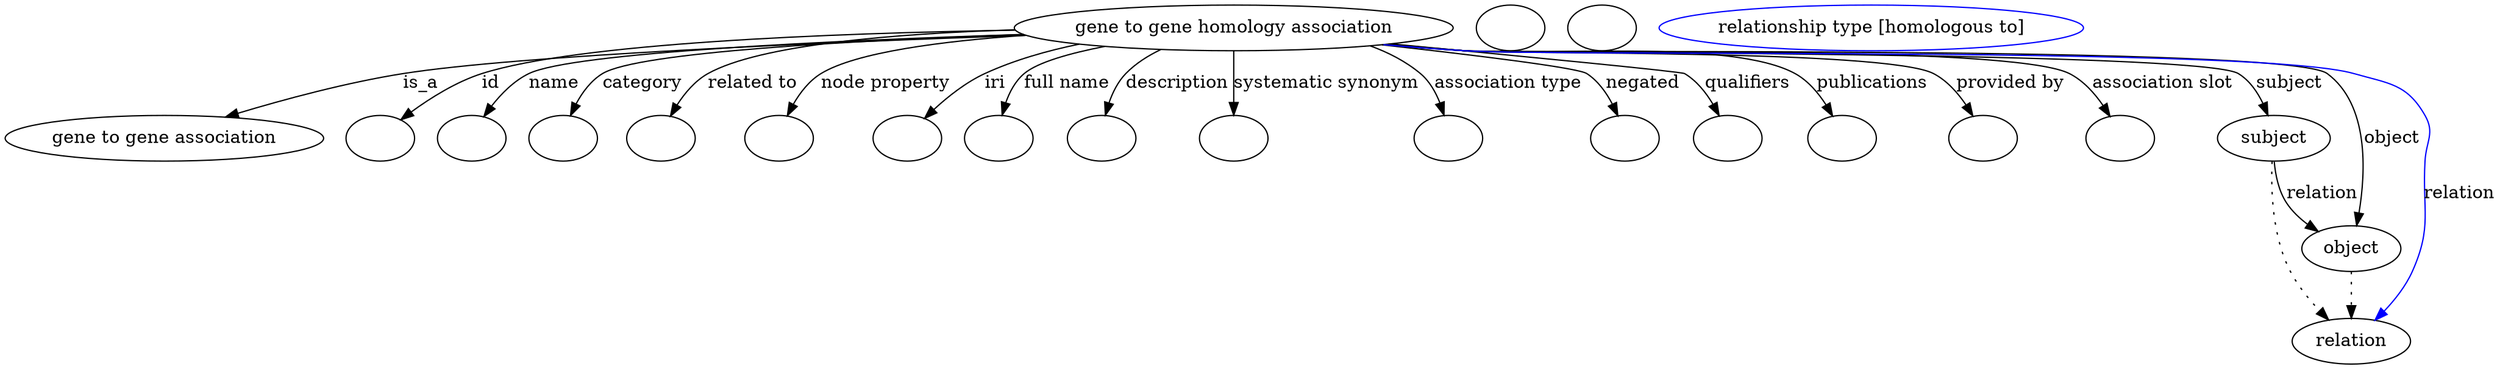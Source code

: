 digraph {
	graph [bb="0,0,1639.1,281"];
	node [label="\N"];
	"gene to gene homology association"	 [height=0.5,
		label="gene to gene homology association",
		pos="824.3,263",
		width=3.7327];
	"gene to gene association"	 [height=0.5,
		pos="96.3,177",
		width=2.675];
	"gene to gene homology association" -> "gene to gene association"	 [label=is_a,
		lp="283.58,220",
		pos="e,141.86,192.87 695.66,257.78 558.42,251.65 350.19,240.57 271.75,227 230.85,219.92 185.84,206.99 151.65,196.05"];
	id	 [color=black,
		height=0.5,
		label="",
		pos="237.3,177",
		width=0.75];
	"gene to gene homology association" -> id	 [color=black,
		label=id,
		lp="339.75,220",
		pos="e,256.56,190.03 692.7,259.33 570.67,254.85 398.46,245.46 333.41,227 309,220.07 283.62,206.56 265.08,195.33",
		style=solid];
	name	 [color=black,
		height=0.5,
		label="",
		pos="309.3,177",
		width=0.75];
	"gene to gene homology association" -> name	 [color=black,
		label=name,
		lp="388.46,220",
		pos="e,323.88,192.62 698.43,256.69 575.49,249.93 402.63,238.59 372.98,227 357.45,220.93 342.64,209.75 331.22,199.5",
		style=solid];
	category	 [color=black,
		height=0.5,
		label="",
		pos="381.3,177",
		width=0.75];
	"gene to gene homology association" -> category	 [color=black,
		label=category,
		lp="447.4,220",
		pos="e,390.63,193.97 698.75,256.55 590.28,250.19 447.22,239.61 423.11,227 412.36,221.38 403.28,211.7 396.36,202.34",
		style=solid];
	"related to"	 [color=black,
		height=0.5,
		label="",
		pos="453.3,177",
		width=0.75];
	"gene to gene homology association" -> "related to"	 [color=black,
		label="related to",
		lp="516.54,220",
		pos="e,461.24,194.35 704.14,254.81 615.94,248.01 508.42,237.73 489.83,227 480.19,221.44 472.38,212.2 466.49,203.17",
		style=solid];
	"node property"	 [color=black,
		height=0.5,
		label="",
		pos="526.3,177",
		width=0.75];
	"gene to gene homology association" -> "node property"	 [color=black,
		label="node property",
		lp="599.37,220",
		pos="e,533.66,194.7 700.9,255.81 644.01,250.58 583.9,241.74 560.16,227 551.17,221.42 544,212.47 538.62,203.67",
		style=solid];
	iri	 [color=black,
		height=0.5,
		label="",
		pos="598.3,177",
		width=0.75];
	"gene to gene homology association" -> iri	 [color=black,
		label=iri,
		lp="672.52,220",
		pos="e,614.28,191.84 735,249.47 711.86,244.16 687.39,236.88 665.86,227 650.13,219.78 634.47,208.52 622.19,198.5",
		style=solid];
	"full name"	 [color=black,
		height=0.5,
		label="",
		pos="670.3,177",
		width=0.75];
	"gene to gene homology association" -> "full name"	 [color=black,
		label="full name",
		lp="719.93,220",
		pos="e,674.39,195.08 748.91,248.08 724.91,242.12 702.21,234.82 693.04,227 686.16,221.13 681.25,212.75 677.8,204.51",
		style=solid];
	description	 [color=black,
		height=0.5,
		label="",
		pos="742.3,177",
		width=0.75];
	"gene to gene homology association" -> description	 [color=black,
		label=description,
		lp="789.4,220",
		pos="e,744.64,195.26 781.17,245.81 772.6,240.8 764.33,234.57 758.09,227 752.94,220.75 749.46,212.8 747.12,205.09",
		style=solid];
	"systematic synonym"	 [color=black,
		height=0.5,
		label="",
		pos="824.3,177",
		width=0.75];
	"gene to gene homology association" -> "systematic synonym"	 [color=black,
		label="systematic synonym",
		lp="881.27,220",
		pos="e,824.3,195.21 824.3,244.76 824.3,233.36 824.3,218.43 824.3,205.49",
		style=solid];
	"association type"	 [color=black,
		height=0.5,
		label="",
		pos="961.3,177",
		width=0.75];
	"gene to gene homology association" -> "association type"	 [color=black,
		label="association type",
		lp="995.21,220",
		pos="e,957.38,194.95 903.01,248.27 916.19,243.16 928.93,236.28 939.3,227 945.93,221.07 950.66,212.76 953.99,204.63",
		style=solid];
	negated	 [color=black,
		height=0.5,
		label="",
		pos="1071.3,177",
		width=0.75];
	"gene to gene homology association" -> negated	 [color=black,
		label=negated,
		lp="1079.1,220",
		pos="e,1066.1,195.02 923.66,250.81 977.05,243.54 1034,234.33 1044.3,227 1052.1,221.43 1057.9,212.86 1062.1,204.39",
		style=solid];
	qualifiers	 [color=black,
		height=0.5,
		label="",
		pos="1143.3,177",
		width=0.75];
	"gene to gene homology association" -> qualifiers	 [color=black,
		label=qualifiers,
		lp="1147.4,220",
		pos="e,1134.8,194.28 922.49,250.64 1003.1,240.46 1104.3,227.59 1105.3,227 1115.2,221.29 1123.3,211.91 1129.5,202.8",
		style=solid];
	publications	 [color=black,
		height=0.5,
		label="",
		pos="1216.3,177",
		width=0.75];
	"gene to gene homology association" -> publications	 [color=black,
		label=publications,
		lp="1227.5,220",
		pos="e,1207.6,194.46 920.39,250.37 936.06,248.47 952.12,246.61 967.3,245 1013.9,240.07 1136.1,249.33 1177.3,227 1187.4,221.51 1195.8,\
212.16 1202.1,203.02",
		style=solid];
	"provided by"	 [color=black,
		height=0.5,
		label="",
		pos="1307.3,177",
		width=0.75];
	"gene to gene homology association" -> "provided by"	 [color=black,
		label="provided by",
		lp="1317.9,220",
		pos="e,1298,194.1 919.2,250.18 935.24,248.26 951.73,246.45 967.3,245 1033.4,238.85 1206,256.82 1265.3,227 1276.2,221.54 1285.3,211.88 \
1292.2,202.51",
		style=solid];
	"association slot"	 [color=black,
		height=0.5,
		label="",
		pos="1397.3,177",
		width=0.75];
	"gene to gene homology association" -> "association slot"	 [color=black,
		label="association slot",
		lp="1417.3,220",
		pos="e,1388,194.16 918.42,250.08 934.69,248.15 951.47,246.36 967.3,245 1010.3,241.3 1316.6,246.13 1355.3,227 1366.2,221.61 1375.3,211.97 \
1382.3,202.58",
		style=solid];
	subject	 [height=0.5,
		pos="1490.3,177",
		width=0.97656];
	"gene to gene homology association" -> subject	 [color=black,
		label=subject,
		lp="1497.1,220",
		pos="e,1485.9,194.97 917.64,250.04 934.16,248.09 951.21,246.3 967.3,245 994.84,242.77 1440.9,241.76 1464.3,227 1472.5,221.83 1478.2,213.21 \
1482.2,204.56",
		style=solid];
	object	 [height=0.5,
		pos="1545.3,91",
		width=0.88096];
	"gene to gene homology association" -> object	 [color=black,
		label=object,
		lp="1569.4,177",
		pos="e,1548.9,109.23 917.63,249.99 934.15,248.04 951.21,246.27 967.3,245 998,242.57 1496,244.61 1521.3,227 1554.5,203.84 1554.4,152.04 \
1550.4,119.47",
		style=solid];
	relation	 [height=0.5,
		pos="1545.3,18",
		width=1.031];
	"gene to gene homology association" -> relation	 [color=blue,
		label=relation,
		lp="1617.7,134",
		pos="e,1561.5,34.261 917.63,249.97 934.15,248.03 951.21,246.26 967.3,245 1031.1,240 1482.4,246.81 1543.3,227 1567.3,219.18 1578.5,217.34 \
1590.3,195 1598.6,179.37 1600,111.27 1586.3,73 1582.3,61.839 1575.2,51.042 1568.1,42.015",
		style=solid];
	subject -> object	 [label=relation,
		lp="1526.7,134",
		pos="e,1524.8,105.22 1492.9,158.86 1494.9,148.88 1498.5,136.62 1504.5,127 1508,121.55 1512.5,116.45 1517.2,111.89"];
	subject -> relation	 [pos="e,1529.7,34.504 1489.9,158.94 1490,137.58 1492.2,101.32 1504.3,73 1508.9,62.095 1516.2,51.356 1523.3,42.302",
		style=dotted];
	"gene to gene association subject"	 [color=black,
		height=0.5,
		label="",
		pos="1003.3,263",
		width=0.75];
	object -> relation	 [pos="e,1545.3,36.09 1545.3,72.955 1545.3,64.883 1545.3,55.176 1545.3,46.182",
		style=dotted];
	"gene to gene association object"	 [color=black,
		height=0.5,
		label="",
		pos="1075.3,263",
		width=0.75];
	"gene to gene homology association relation"	 [color=blue,
		height=0.5,
		label="relationship type [homologous to]",
		pos="1250.3,263",
		width=3.6171];
}
